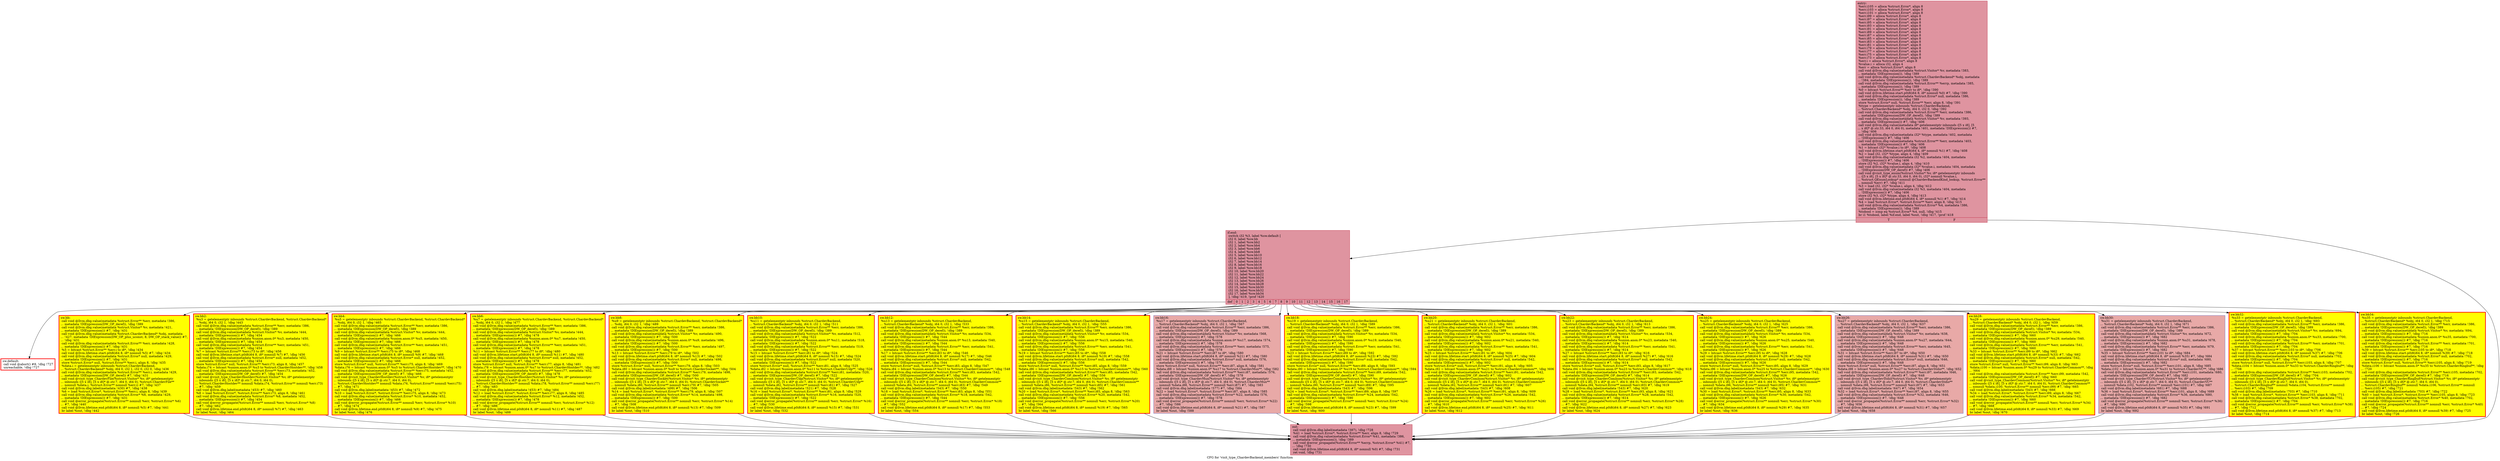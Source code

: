 digraph "CFG for 'visit_type_ChardevBackend_members' function" {
	label="CFG for 'visit_type_ChardevBackend_members' function";

	Node0x55ff89c73d80 [shape=record,color="#b70d28ff", style=filled, fillcolor="#b70d2870",label="{entry:\l  %err.i105 = alloca %struct.Error*, align 8\l  %err.i103 = alloca %struct.Error*, align 8\l  %err.i101 = alloca %struct.Error*, align 8\l  %err.i99 = alloca %struct.Error*, align 8\l  %err.i97 = alloca %struct.Error*, align 8\l  %err.i95 = alloca %struct.Error*, align 8\l  %err.i93 = alloca %struct.Error*, align 8\l  %err.i91 = alloca %struct.Error*, align 8\l  %err.i89 = alloca %struct.Error*, align 8\l  %err.i87 = alloca %struct.Error*, align 8\l  %err.i85 = alloca %struct.Error*, align 8\l  %err.i83 = alloca %struct.Error*, align 8\l  %err.i81 = alloca %struct.Error*, align 8\l  %err.i79 = alloca %struct.Error*, align 8\l  %err.i77 = alloca %struct.Error*, align 8\l  %err.i75 = alloca %struct.Error*, align 8\l  %err.i73 = alloca %struct.Error*, align 8\l  %err.i = alloca %struct.Error*, align 8\l  %value.i = alloca i32, align 4\l  %err = alloca %struct.Error*, align 8\l  call void @llvm.dbg.value(metadata %struct.Visitor* %v, metadata !383,\l... metadata !DIExpression()), !dbg !389\l  call void @llvm.dbg.value(metadata %struct.ChardevBackend* %obj, metadata\l... !384, metadata !DIExpression()), !dbg !389\l  call void @llvm.dbg.value(metadata %struct.Error** %errp, metadata !385,\l... metadata !DIExpression()), !dbg !389\l  %0 = bitcast %struct.Error** %err to i8*, !dbg !390\l  call void @llvm.lifetime.start.p0i8(i64 8, i8* nonnull %0) #7, !dbg !390\l  call void @llvm.dbg.value(metadata %struct.Error* null, metadata !386,\l... metadata !DIExpression()), !dbg !389\l  store %struct.Error* null, %struct.Error** %err, align 8, !dbg !391\l  %type = getelementptr inbounds %struct.ChardevBackend,\l... %struct.ChardevBackend* %obj, i64 0, i32 0, !dbg !392\l  call void @llvm.dbg.value(metadata %struct.Error** %err, metadata !386,\l... metadata !DIExpression(DW_OP_deref)), !dbg !389\l  call void @llvm.dbg.value(metadata %struct.Visitor* %v, metadata !393,\l... metadata !DIExpression()) #7, !dbg !406\l  call void @llvm.dbg.value(metadata i8* getelementptr inbounds ([5 x i8], [5\l... x i8]* @.str.33, i64 0, i64 0), metadata !401, metadata !DIExpression()) #7,\l... !dbg !406\l  call void @llvm.dbg.value(metadata i32* %type, metadata !402, metadata\l... !DIExpression()) #7, !dbg !406\l  call void @llvm.dbg.value(metadata %struct.Error** %err, metadata !403,\l... metadata !DIExpression()) #7, !dbg !406\l  %1 = bitcast i32* %value.i to i8*, !dbg !408\l  call void @llvm.lifetime.start.p0i8(i64 4, i8* nonnull %1) #7, !dbg !408\l  %2 = load i32, i32* %type, align 4, !dbg !409\l  call void @llvm.dbg.value(metadata i32 %2, metadata !404, metadata\l... !DIExpression()) #7, !dbg !406\l  store i32 %2, i32* %value.i, align 4, !dbg !410\l  call void @llvm.dbg.value(metadata i32* %value.i, metadata !404, metadata\l... !DIExpression(DW_OP_deref)) #7, !dbg !406\l  call void @visit_type_enum(%struct.Visitor* %v, i8* getelementptr inbounds\l... ([5 x i8], [5 x i8]* @.str.33, i64 0, i64 0), i32* nonnull %value.i,\l... %struct.QEnumLookup* nonnull @ChardevBackendKind_lookup, %struct.Error**\l... nonnull %err) #7, !dbg !411\l  %3 = load i32, i32* %value.i, align 4, !dbg !412\l  call void @llvm.dbg.value(metadata i32 %3, metadata !404, metadata\l... !DIExpression()) #7, !dbg !406\l  store i32 %3, i32* %type, align 4, !dbg !413\l  call void @llvm.lifetime.end.p0i8(i64 4, i8* nonnull %1) #7, !dbg !414\l  %4 = load %struct.Error*, %struct.Error** %err, align 8, !dbg !415\l  call void @llvm.dbg.value(metadata %struct.Error* %4, metadata !386,\l... metadata !DIExpression()), !dbg !389\l  %tobool = icmp eq %struct.Error* %4, null, !dbg !415\l  br i1 %tobool, label %if.end, label %out, !dbg !417, !prof !418\l|{<s0>T|<s1>F}}"];
	Node0x55ff89c73d80:s0 -> Node0x55ff89be5550;
	Node0x55ff89c73d80:s1 -> Node0x55ff89c824e0;
	Node0x55ff89be5550 [shape=record,color="#b70d28ff", style=filled, fillcolor="#b70d2870",label="{if.end:                                           \l  switch i32 %3, label %sw.default [\l    i32 0, label %sw.bb\l    i32 1, label %sw.bb2\l    i32 2, label %sw.bb4\l    i32 3, label %sw.bb6\l    i32 4, label %sw.bb8\l    i32 5, label %sw.bb10\l    i32 6, label %sw.bb12\l    i32 7, label %sw.bb14\l    i32 8, label %sw.bb16\l    i32 9, label %sw.bb18\l    i32 10, label %sw.bb20\l    i32 11, label %sw.bb22\l    i32 12, label %sw.bb24\l    i32 13, label %sw.bb26\l    i32 14, label %sw.bb28\l    i32 15, label %sw.bb30\l    i32 16, label %sw.bb32\l    i32 17, label %sw.bb34\l  ], !dbg !419, !prof !420\l|{<s0>def|<s1>0|<s2>1|<s3>2|<s4>3|<s5>4|<s6>5|<s7>6|<s8>7|<s9>8|<s10>9|<s11>10|<s12>11|<s13>12|<s14>13|<s15>14|<s16>15|<s17>16|<s18>17}}"];
	Node0x55ff89be5550:s0 -> Node0x55ff89c82a90;
	Node0x55ff89be5550:s1 -> Node0x55ff89c82ea0;
	Node0x55ff89be5550:s2 -> Node0x55ff89c83380;
	Node0x55ff89be5550:s3 -> Node0x55ff89c83940;
	Node0x55ff89be5550:s4 -> Node0x55ff89c83f10;
	Node0x55ff89be5550:s5 -> Node0x55ff89c84660;
	Node0x55ff89be5550:s6 -> Node0x55ff89c84c20;
	Node0x55ff89be5550:s7 -> Node0x55ff89c851e0;
	Node0x55ff89be5550:s8 -> Node0x55ff89c857a0;
	Node0x55ff89be5550:s9 -> Node0x55ff89c85d60;
	Node0x55ff89be5550:s10 -> Node0x55ff89c86320;
	Node0x55ff89be5550:s11 -> Node0x55ff89c868e0;
	Node0x55ff89be5550:s12 -> Node0x55ff89c87700;
	Node0x55ff89be5550:s13 -> Node0x55ff89c844d0;
	Node0x55ff89be5550:s14 -> Node0x55ff89c88590;
	Node0x55ff89be5550:s15 -> Node0x55ff89c88b50;
	Node0x55ff89be5550:s16 -> Node0x55ff89c89110;
	Node0x55ff89be5550:s17 -> Node0x55ff89c896d0;
	Node0x55ff89be5550:s18 -> Node0x55ff89c89c90;
	Node0x55ff89c82ea0 [shape=record,penwidth=3.0, style="filled", color="red", fillcolor="yellow",label="{sw.bb:                                            \l  call void @llvm.dbg.value(metadata %struct.Error** %err, metadata !386,\l... metadata !DIExpression(DW_OP_deref)), !dbg !389\l  call void @llvm.dbg.value(metadata %struct.Visitor* %v, metadata !421,\l... metadata !DIExpression()) #7, !dbg !431\l  call void @llvm.dbg.value(metadata %struct.ChardevBackend* %obj, metadata\l... !427, metadata !DIExpression(DW_OP_plus_uconst, 8, DW_OP_stack_value)) #7,\l... !dbg !431\l  call void @llvm.dbg.value(metadata %struct.Error** %err, metadata !428,\l... metadata !DIExpression()) #7, !dbg !431\l  %5 = bitcast %struct.Error** %err.i to i8*, !dbg !434\l  call void @llvm.lifetime.start.p0i8(i64 8, i8* nonnull %5) #7, !dbg !434\l  call void @llvm.dbg.value(metadata %struct.Error* null, metadata !429,\l... metadata !DIExpression()) #7, !dbg !431\l  store %struct.Error* null, %struct.Error** %err.i, align 8, !dbg !435\l  %data.i = getelementptr inbounds %struct.ChardevBackend,\l... %struct.ChardevBackend* %obj, i64 0, i32 1, i32 0, i32 0, !dbg !436\l  call void @llvm.dbg.value(metadata %struct.Error** %err.i, metadata !429,\l... metadata !DIExpression(DW_OP_deref)) #7, !dbg !431\l  call void @visit_type_ChardevFile(%struct.Visitor* %v, i8* getelementptr\l... inbounds ([5 x i8], [5 x i8]* @.str.7, i64 0, i64 0), %struct.ChardevFile**\l... nonnull %data.i, %struct.Error** nonnull %err.i) #7, !dbg !437\l  call void @llvm.dbg.label(metadata !430) #7, !dbg !438\l  %6 = load %struct.Error*, %struct.Error** %err.i, align 8, !dbg !439\l  call void @llvm.dbg.value(metadata %struct.Error* %6, metadata !429,\l... metadata !DIExpression()) #7, !dbg !431\l  call void @error_propagate(%struct.Error** nonnull %err, %struct.Error* %6)\l... #7, !dbg !440\l  call void @llvm.lifetime.end.p0i8(i64 8, i8* nonnull %5) #7, !dbg !441\l  br label %out, !dbg !442\l}"];
	Node0x55ff89c82ea0 -> Node0x55ff89c824e0;
	Node0x55ff89c83380 [shape=record,penwidth=3.0, style="filled", color="red", fillcolor="yellow",label="{sw.bb2:                                           \l  %u3 = getelementptr inbounds %struct.ChardevBackend, %struct.ChardevBackend*\l... %obj, i64 0, i32 1, !dbg !443\l  call void @llvm.dbg.value(metadata %struct.Error** %err, metadata !386,\l... metadata !DIExpression(DW_OP_deref)), !dbg !389\l  call void @llvm.dbg.value(metadata %struct.Visitor* %v, metadata !444,\l... metadata !DIExpression()) #7, !dbg !454\l  call void @llvm.dbg.value(metadata %union.anon.0* %u3, metadata !450,\l... metadata !DIExpression()) #7, !dbg !454\l  call void @llvm.dbg.value(metadata %struct.Error** %err, metadata !451,\l... metadata !DIExpression()) #7, !dbg !454\l  %7 = bitcast %struct.Error** %err.i73 to i8*, !dbg !456\l  call void @llvm.lifetime.start.p0i8(i64 8, i8* nonnull %7) #7, !dbg !456\l  call void @llvm.dbg.value(metadata %struct.Error* null, metadata !452,\l... metadata !DIExpression()) #7, !dbg !454\l  store %struct.Error* null, %struct.Error** %err.i73, align 8, !dbg !457\l  %data.i74 = bitcast %union.anon.0* %u3 to %struct.ChardevHostdev**, !dbg !458\l  call void @llvm.dbg.value(metadata %struct.Error** %err.i73, metadata !452,\l... metadata !DIExpression(DW_OP_deref)) #7, !dbg !454\l  call void @visit_type_ChardevHostdev(%struct.Visitor* %v, i8* getelementptr\l... inbounds ([5 x i8], [5 x i8]* @.str.7, i64 0, i64 0),\l... %struct.ChardevHostdev** nonnull %data.i74, %struct.Error** nonnull %err.i73)\l... #7, !dbg !459\l  call void @llvm.dbg.label(metadata !453) #7, !dbg !460\l  %8 = load %struct.Error*, %struct.Error** %err.i73, align 8, !dbg !461\l  call void @llvm.dbg.value(metadata %struct.Error* %8, metadata !452,\l... metadata !DIExpression()) #7, !dbg !454\l  call void @error_propagate(%struct.Error** nonnull %err, %struct.Error* %8)\l... #7, !dbg !462\l  call void @llvm.lifetime.end.p0i8(i64 8, i8* nonnull %7) #7, !dbg !463\l  br label %out, !dbg !464\l}"];
	Node0x55ff89c83380 -> Node0x55ff89c824e0;
	Node0x55ff89c83940 [shape=record,penwidth=3.0, style="filled", color="red", fillcolor="yellow",label="{sw.bb4:                                           \l  %u5 = getelementptr inbounds %struct.ChardevBackend, %struct.ChardevBackend*\l... %obj, i64 0, i32 1, !dbg !465\l  call void @llvm.dbg.value(metadata %struct.Error** %err, metadata !386,\l... metadata !DIExpression(DW_OP_deref)), !dbg !389\l  call void @llvm.dbg.value(metadata %struct.Visitor* %v, metadata !444,\l... metadata !DIExpression()) #7, !dbg !466\l  call void @llvm.dbg.value(metadata %union.anon.0* %u5, metadata !450,\l... metadata !DIExpression()) #7, !dbg !466\l  call void @llvm.dbg.value(metadata %struct.Error** %err, metadata !451,\l... metadata !DIExpression()) #7, !dbg !466\l  %9 = bitcast %struct.Error** %err.i75 to i8*, !dbg !468\l  call void @llvm.lifetime.start.p0i8(i64 8, i8* nonnull %9) #7, !dbg !468\l  call void @llvm.dbg.value(metadata %struct.Error* null, metadata !452,\l... metadata !DIExpression()) #7, !dbg !466\l  store %struct.Error* null, %struct.Error** %err.i75, align 8, !dbg !469\l  %data.i76 = bitcast %union.anon.0* %u5 to %struct.ChardevHostdev**, !dbg !470\l  call void @llvm.dbg.value(metadata %struct.Error** %err.i75, metadata !452,\l... metadata !DIExpression(DW_OP_deref)) #7, !dbg !466\l  call void @visit_type_ChardevHostdev(%struct.Visitor* %v, i8* getelementptr\l... inbounds ([5 x i8], [5 x i8]* @.str.7, i64 0, i64 0),\l... %struct.ChardevHostdev** nonnull %data.i76, %struct.Error** nonnull %err.i75)\l... #7, !dbg !471\l  call void @llvm.dbg.label(metadata !453) #7, !dbg !472\l  %10 = load %struct.Error*, %struct.Error** %err.i75, align 8, !dbg !473\l  call void @llvm.dbg.value(metadata %struct.Error* %10, metadata !452,\l... metadata !DIExpression()) #7, !dbg !466\l  call void @error_propagate(%struct.Error** nonnull %err, %struct.Error* %10)\l... #7, !dbg !474\l  call void @llvm.lifetime.end.p0i8(i64 8, i8* nonnull %9) #7, !dbg !475\l  br label %out, !dbg !476\l}"];
	Node0x55ff89c83940 -> Node0x55ff89c824e0;
	Node0x55ff89c83f10 [shape=record,penwidth=3.0, style="filled", color="red", fillcolor="yellow",label="{sw.bb6:                                           \l  %u7 = getelementptr inbounds %struct.ChardevBackend, %struct.ChardevBackend*\l... %obj, i64 0, i32 1, !dbg !477\l  call void @llvm.dbg.value(metadata %struct.Error** %err, metadata !386,\l... metadata !DIExpression(DW_OP_deref)), !dbg !389\l  call void @llvm.dbg.value(metadata %struct.Visitor* %v, metadata !444,\l... metadata !DIExpression()) #7, !dbg !478\l  call void @llvm.dbg.value(metadata %union.anon.0* %u7, metadata !450,\l... metadata !DIExpression()) #7, !dbg !478\l  call void @llvm.dbg.value(metadata %struct.Error** %err, metadata !451,\l... metadata !DIExpression()) #7, !dbg !478\l  %11 = bitcast %struct.Error** %err.i77 to i8*, !dbg !480\l  call void @llvm.lifetime.start.p0i8(i64 8, i8* nonnull %11) #7, !dbg !480\l  call void @llvm.dbg.value(metadata %struct.Error* null, metadata !452,\l... metadata !DIExpression()) #7, !dbg !478\l  store %struct.Error* null, %struct.Error** %err.i77, align 8, !dbg !481\l  %data.i78 = bitcast %union.anon.0* %u7 to %struct.ChardevHostdev**, !dbg !482\l  call void @llvm.dbg.value(metadata %struct.Error** %err.i77, metadata !452,\l... metadata !DIExpression(DW_OP_deref)) #7, !dbg !478\l  call void @visit_type_ChardevHostdev(%struct.Visitor* %v, i8* getelementptr\l... inbounds ([5 x i8], [5 x i8]* @.str.7, i64 0, i64 0),\l... %struct.ChardevHostdev** nonnull %data.i78, %struct.Error** nonnull %err.i77)\l... #7, !dbg !483\l  call void @llvm.dbg.label(metadata !453) #7, !dbg !484\l  %12 = load %struct.Error*, %struct.Error** %err.i77, align 8, !dbg !485\l  call void @llvm.dbg.value(metadata %struct.Error* %12, metadata !452,\l... metadata !DIExpression()) #7, !dbg !478\l  call void @error_propagate(%struct.Error** nonnull %err, %struct.Error* %12)\l... #7, !dbg !486\l  call void @llvm.lifetime.end.p0i8(i64 8, i8* nonnull %11) #7, !dbg !487\l  br label %out, !dbg !488\l}"];
	Node0x55ff89c83f10 -> Node0x55ff89c824e0;
	Node0x55ff89c84660 [shape=record,penwidth=3.0, style="filled", color="red", fillcolor="yellow",label="{sw.bb8:                                           \l  %u9 = getelementptr inbounds %struct.ChardevBackend, %struct.ChardevBackend*\l... %obj, i64 0, i32 1, !dbg !489\l  call void @llvm.dbg.value(metadata %struct.Error** %err, metadata !386,\l... metadata !DIExpression(DW_OP_deref)), !dbg !389\l  call void @llvm.dbg.value(metadata %struct.Visitor* %v, metadata !490,\l... metadata !DIExpression()) #7, !dbg !500\l  call void @llvm.dbg.value(metadata %union.anon.0* %u9, metadata !496,\l... metadata !DIExpression()) #7, !dbg !500\l  call void @llvm.dbg.value(metadata %struct.Error** %err, metadata !497,\l... metadata !DIExpression()) #7, !dbg !500\l  %13 = bitcast %struct.Error** %err.i79 to i8*, !dbg !502\l  call void @llvm.lifetime.start.p0i8(i64 8, i8* nonnull %13) #7, !dbg !502\l  call void @llvm.dbg.value(metadata %struct.Error* null, metadata !498,\l... metadata !DIExpression()) #7, !dbg !500\l  store %struct.Error* null, %struct.Error** %err.i79, align 8, !dbg !503\l  %data.i80 = bitcast %union.anon.0* %u9 to %struct.ChardevSocket**, !dbg !504\l  call void @llvm.dbg.value(metadata %struct.Error** %err.i79, metadata !498,\l... metadata !DIExpression(DW_OP_deref)) #7, !dbg !500\l  call void @visit_type_ChardevSocket(%struct.Visitor* %v, i8* getelementptr\l... inbounds ([5 x i8], [5 x i8]* @.str.7, i64 0, i64 0), %struct.ChardevSocket**\l... nonnull %data.i80, %struct.Error** nonnull %err.i79) #7, !dbg !505\l  call void @llvm.dbg.label(metadata !499) #7, !dbg !506\l  %14 = load %struct.Error*, %struct.Error** %err.i79, align 8, !dbg !507\l  call void @llvm.dbg.value(metadata %struct.Error* %14, metadata !498,\l... metadata !DIExpression()) #7, !dbg !500\l  call void @error_propagate(%struct.Error** nonnull %err, %struct.Error* %14)\l... #7, !dbg !508\l  call void @llvm.lifetime.end.p0i8(i64 8, i8* nonnull %13) #7, !dbg !509\l  br label %out, !dbg !510\l}"];
	Node0x55ff89c84660 -> Node0x55ff89c824e0;
	Node0x55ff89c84c20 [shape=record,penwidth=3.0, style="filled", color="red", fillcolor="yellow",label="{sw.bb10:                                          \l  %u11 = getelementptr inbounds %struct.ChardevBackend,\l... %struct.ChardevBackend* %obj, i64 0, i32 1, !dbg !511\l  call void @llvm.dbg.value(metadata %struct.Error** %err, metadata !386,\l... metadata !DIExpression(DW_OP_deref)), !dbg !389\l  call void @llvm.dbg.value(metadata %struct.Visitor* %v, metadata !512,\l... metadata !DIExpression()) #7, !dbg !522\l  call void @llvm.dbg.value(metadata %union.anon.0* %u11, metadata !518,\l... metadata !DIExpression()) #7, !dbg !522\l  call void @llvm.dbg.value(metadata %struct.Error** %err, metadata !519,\l... metadata !DIExpression()) #7, !dbg !522\l  %15 = bitcast %struct.Error** %err.i81 to i8*, !dbg !524\l  call void @llvm.lifetime.start.p0i8(i64 8, i8* nonnull %15) #7, !dbg !524\l  call void @llvm.dbg.value(metadata %struct.Error* null, metadata !520,\l... metadata !DIExpression()) #7, !dbg !522\l  store %struct.Error* null, %struct.Error** %err.i81, align 8, !dbg !525\l  %data.i82 = bitcast %union.anon.0* %u11 to %struct.ChardevUdp**, !dbg !526\l  call void @llvm.dbg.value(metadata %struct.Error** %err.i81, metadata !520,\l... metadata !DIExpression(DW_OP_deref)) #7, !dbg !522\l  call void @visit_type_ChardevUdp(%struct.Visitor* %v, i8* getelementptr\l... inbounds ([5 x i8], [5 x i8]* @.str.7, i64 0, i64 0), %struct.ChardevUdp**\l... nonnull %data.i82, %struct.Error** nonnull %err.i81) #7, !dbg !527\l  call void @llvm.dbg.label(metadata !521) #7, !dbg !528\l  %16 = load %struct.Error*, %struct.Error** %err.i81, align 8, !dbg !529\l  call void @llvm.dbg.value(metadata %struct.Error* %16, metadata !520,\l... metadata !DIExpression()) #7, !dbg !522\l  call void @error_propagate(%struct.Error** nonnull %err, %struct.Error* %16)\l... #7, !dbg !530\l  call void @llvm.lifetime.end.p0i8(i64 8, i8* nonnull %15) #7, !dbg !531\l  br label %out, !dbg !532\l}"];
	Node0x55ff89c84c20 -> Node0x55ff89c824e0;
	Node0x55ff89c851e0 [shape=record,penwidth=3.0, style="filled", color="red", fillcolor="yellow",label="{sw.bb12:                                          \l  %u13 = getelementptr inbounds %struct.ChardevBackend,\l... %struct.ChardevBackend* %obj, i64 0, i32 1, !dbg !533\l  call void @llvm.dbg.value(metadata %struct.Error** %err, metadata !386,\l... metadata !DIExpression(DW_OP_deref)), !dbg !389\l  call void @llvm.dbg.value(metadata %struct.Visitor* %v, metadata !534,\l... metadata !DIExpression()) #7, !dbg !544\l  call void @llvm.dbg.value(metadata %union.anon.0* %u13, metadata !540,\l... metadata !DIExpression()) #7, !dbg !544\l  call void @llvm.dbg.value(metadata %struct.Error** %err, metadata !541,\l... metadata !DIExpression()) #7, !dbg !544\l  %17 = bitcast %struct.Error** %err.i83 to i8*, !dbg !546\l  call void @llvm.lifetime.start.p0i8(i64 8, i8* nonnull %17) #7, !dbg !546\l  call void @llvm.dbg.value(metadata %struct.Error* null, metadata !542,\l... metadata !DIExpression()) #7, !dbg !544\l  store %struct.Error* null, %struct.Error** %err.i83, align 8, !dbg !547\l  %data.i84 = bitcast %union.anon.0* %u13 to %struct.ChardevCommon**, !dbg !548\l  call void @llvm.dbg.value(metadata %struct.Error** %err.i83, metadata !542,\l... metadata !DIExpression(DW_OP_deref)) #7, !dbg !544\l  call void @visit_type_ChardevCommon(%struct.Visitor* %v, i8* getelementptr\l... inbounds ([5 x i8], [5 x i8]* @.str.7, i64 0, i64 0), %struct.ChardevCommon**\l... nonnull %data.i84, %struct.Error** nonnull %err.i83) #7, !dbg !549\l  call void @llvm.dbg.label(metadata !543) #7, !dbg !550\l  %18 = load %struct.Error*, %struct.Error** %err.i83, align 8, !dbg !551\l  call void @llvm.dbg.value(metadata %struct.Error* %18, metadata !542,\l... metadata !DIExpression()) #7, !dbg !544\l  call void @error_propagate(%struct.Error** nonnull %err, %struct.Error* %18)\l... #7, !dbg !552\l  call void @llvm.lifetime.end.p0i8(i64 8, i8* nonnull %17) #7, !dbg !553\l  br label %out, !dbg !554\l}"];
	Node0x55ff89c851e0 -> Node0x55ff89c824e0;
	Node0x55ff89c857a0 [shape=record,penwidth=3.0, style="filled", color="red", fillcolor="yellow",label="{sw.bb14:                                          \l  %u15 = getelementptr inbounds %struct.ChardevBackend,\l... %struct.ChardevBackend* %obj, i64 0, i32 1, !dbg !555\l  call void @llvm.dbg.value(metadata %struct.Error** %err, metadata !386,\l... metadata !DIExpression(DW_OP_deref)), !dbg !389\l  call void @llvm.dbg.value(metadata %struct.Visitor* %v, metadata !534,\l... metadata !DIExpression()) #7, !dbg !556\l  call void @llvm.dbg.value(metadata %union.anon.0* %u15, metadata !540,\l... metadata !DIExpression()) #7, !dbg !556\l  call void @llvm.dbg.value(metadata %struct.Error** %err, metadata !541,\l... metadata !DIExpression()) #7, !dbg !556\l  %19 = bitcast %struct.Error** %err.i85 to i8*, !dbg !558\l  call void @llvm.lifetime.start.p0i8(i64 8, i8* nonnull %19) #7, !dbg !558\l  call void @llvm.dbg.value(metadata %struct.Error* null, metadata !542,\l... metadata !DIExpression()) #7, !dbg !556\l  store %struct.Error* null, %struct.Error** %err.i85, align 8, !dbg !559\l  %data.i86 = bitcast %union.anon.0* %u15 to %struct.ChardevCommon**, !dbg !560\l  call void @llvm.dbg.value(metadata %struct.Error** %err.i85, metadata !542,\l... metadata !DIExpression(DW_OP_deref)) #7, !dbg !556\l  call void @visit_type_ChardevCommon(%struct.Visitor* %v, i8* getelementptr\l... inbounds ([5 x i8], [5 x i8]* @.str.7, i64 0, i64 0), %struct.ChardevCommon**\l... nonnull %data.i86, %struct.Error** nonnull %err.i85) #7, !dbg !561\l  call void @llvm.dbg.label(metadata !543) #7, !dbg !562\l  %20 = load %struct.Error*, %struct.Error** %err.i85, align 8, !dbg !563\l  call void @llvm.dbg.value(metadata %struct.Error* %20, metadata !542,\l... metadata !DIExpression()) #7, !dbg !556\l  call void @error_propagate(%struct.Error** nonnull %err, %struct.Error* %20)\l... #7, !dbg !564\l  call void @llvm.lifetime.end.p0i8(i64 8, i8* nonnull %19) #7, !dbg !565\l  br label %out, !dbg !566\l}"];
	Node0x55ff89c857a0 -> Node0x55ff89c824e0;
	Node0x55ff89c85d60 [shape=record,color="#3d50c3ff", style=filled, fillcolor="#ca3b3770",label="{sw.bb16:                                          \l  %u17 = getelementptr inbounds %struct.ChardevBackend,\l... %struct.ChardevBackend* %obj, i64 0, i32 1, !dbg !567\l  call void @llvm.dbg.value(metadata %struct.Error** %err, metadata !386,\l... metadata !DIExpression(DW_OP_deref)), !dbg !389\l  call void @llvm.dbg.value(metadata %struct.Visitor* %v, metadata !568,\l... metadata !DIExpression()) #7, !dbg !578\l  call void @llvm.dbg.value(metadata %union.anon.0* %u17, metadata !574,\l... metadata !DIExpression()) #7, !dbg !578\l  call void @llvm.dbg.value(metadata %struct.Error** %err, metadata !575,\l... metadata !DIExpression()) #7, !dbg !578\l  %21 = bitcast %struct.Error** %err.i87 to i8*, !dbg !580\l  call void @llvm.lifetime.start.p0i8(i64 8, i8* nonnull %21) #7, !dbg !580\l  call void @llvm.dbg.value(metadata %struct.Error* null, metadata !576,\l... metadata !DIExpression()) #7, !dbg !578\l  store %struct.Error* null, %struct.Error** %err.i87, align 8, !dbg !581\l  %data.i88 = bitcast %union.anon.0* %u17 to %struct.ChardevMux**, !dbg !582\l  call void @llvm.dbg.value(metadata %struct.Error** %err.i87, metadata !576,\l... metadata !DIExpression(DW_OP_deref)) #7, !dbg !578\l  call void @visit_type_ChardevMux(%struct.Visitor* %v, i8* getelementptr\l... inbounds ([5 x i8], [5 x i8]* @.str.7, i64 0, i64 0), %struct.ChardevMux**\l... nonnull %data.i88, %struct.Error** nonnull %err.i87) #7, !dbg !583\l  call void @llvm.dbg.label(metadata !577) #7, !dbg !584\l  %22 = load %struct.Error*, %struct.Error** %err.i87, align 8, !dbg !585\l  call void @llvm.dbg.value(metadata %struct.Error* %22, metadata !576,\l... metadata !DIExpression()) #7, !dbg !578\l  call void @error_propagate(%struct.Error** nonnull %err, %struct.Error* %22)\l... #7, !dbg !586\l  call void @llvm.lifetime.end.p0i8(i64 8, i8* nonnull %21) #7, !dbg !587\l  br label %out, !dbg !588\l}"];
	Node0x55ff89c85d60 -> Node0x55ff89c824e0;
	Node0x55ff89c86320 [shape=record,penwidth=3.0, style="filled", color="red", fillcolor="yellow",label="{sw.bb18:                                          \l  %u19 = getelementptr inbounds %struct.ChardevBackend,\l... %struct.ChardevBackend* %obj, i64 0, i32 1, !dbg !589\l  call void @llvm.dbg.value(metadata %struct.Error** %err, metadata !386,\l... metadata !DIExpression(DW_OP_deref)), !dbg !389\l  call void @llvm.dbg.value(metadata %struct.Visitor* %v, metadata !534,\l... metadata !DIExpression()) #7, !dbg !590\l  call void @llvm.dbg.value(metadata %union.anon.0* %u19, metadata !540,\l... metadata !DIExpression()) #7, !dbg !590\l  call void @llvm.dbg.value(metadata %struct.Error** %err, metadata !541,\l... metadata !DIExpression()) #7, !dbg !590\l  %23 = bitcast %struct.Error** %err.i89 to i8*, !dbg !592\l  call void @llvm.lifetime.start.p0i8(i64 8, i8* nonnull %23) #7, !dbg !592\l  call void @llvm.dbg.value(metadata %struct.Error* null, metadata !542,\l... metadata !DIExpression()) #7, !dbg !590\l  store %struct.Error* null, %struct.Error** %err.i89, align 8, !dbg !593\l  %data.i90 = bitcast %union.anon.0* %u19 to %struct.ChardevCommon**, !dbg !594\l  call void @llvm.dbg.value(metadata %struct.Error** %err.i89, metadata !542,\l... metadata !DIExpression(DW_OP_deref)) #7, !dbg !590\l  call void @visit_type_ChardevCommon(%struct.Visitor* %v, i8* getelementptr\l... inbounds ([5 x i8], [5 x i8]* @.str.7, i64 0, i64 0), %struct.ChardevCommon**\l... nonnull %data.i90, %struct.Error** nonnull %err.i89) #7, !dbg !595\l  call void @llvm.dbg.label(metadata !543) #7, !dbg !596\l  %24 = load %struct.Error*, %struct.Error** %err.i89, align 8, !dbg !597\l  call void @llvm.dbg.value(metadata %struct.Error* %24, metadata !542,\l... metadata !DIExpression()) #7, !dbg !590\l  call void @error_propagate(%struct.Error** nonnull %err, %struct.Error* %24)\l... #7, !dbg !598\l  call void @llvm.lifetime.end.p0i8(i64 8, i8* nonnull %23) #7, !dbg !599\l  br label %out, !dbg !600\l}"];
	Node0x55ff89c86320 -> Node0x55ff89c824e0;
	Node0x55ff89c868e0 [shape=record,penwidth=3.0, style="filled", color="red", fillcolor="yellow",label="{sw.bb20:                                          \l  %u21 = getelementptr inbounds %struct.ChardevBackend,\l... %struct.ChardevBackend* %obj, i64 0, i32 1, !dbg !601\l  call void @llvm.dbg.value(metadata %struct.Error** %err, metadata !386,\l... metadata !DIExpression(DW_OP_deref)), !dbg !389\l  call void @llvm.dbg.value(metadata %struct.Visitor* %v, metadata !534,\l... metadata !DIExpression()) #7, !dbg !602\l  call void @llvm.dbg.value(metadata %union.anon.0* %u21, metadata !540,\l... metadata !DIExpression()) #7, !dbg !602\l  call void @llvm.dbg.value(metadata %struct.Error** %err, metadata !541,\l... metadata !DIExpression()) #7, !dbg !602\l  %25 = bitcast %struct.Error** %err.i91 to i8*, !dbg !604\l  call void @llvm.lifetime.start.p0i8(i64 8, i8* nonnull %25) #7, !dbg !604\l  call void @llvm.dbg.value(metadata %struct.Error* null, metadata !542,\l... metadata !DIExpression()) #7, !dbg !602\l  store %struct.Error* null, %struct.Error** %err.i91, align 8, !dbg !605\l  %data.i92 = bitcast %union.anon.0* %u21 to %struct.ChardevCommon**, !dbg !606\l  call void @llvm.dbg.value(metadata %struct.Error** %err.i91, metadata !542,\l... metadata !DIExpression(DW_OP_deref)) #7, !dbg !602\l  call void @visit_type_ChardevCommon(%struct.Visitor* %v, i8* getelementptr\l... inbounds ([5 x i8], [5 x i8]* @.str.7, i64 0, i64 0), %struct.ChardevCommon**\l... nonnull %data.i92, %struct.Error** nonnull %err.i91) #7, !dbg !607\l  call void @llvm.dbg.label(metadata !543) #7, !dbg !608\l  %26 = load %struct.Error*, %struct.Error** %err.i91, align 8, !dbg !609\l  call void @llvm.dbg.value(metadata %struct.Error* %26, metadata !542,\l... metadata !DIExpression()) #7, !dbg !602\l  call void @error_propagate(%struct.Error** nonnull %err, %struct.Error* %26)\l... #7, !dbg !610\l  call void @llvm.lifetime.end.p0i8(i64 8, i8* nonnull %25) #7, !dbg !611\l  br label %out, !dbg !612\l}"];
	Node0x55ff89c868e0 -> Node0x55ff89c824e0;
	Node0x55ff89c87700 [shape=record,penwidth=3.0, style="filled", color="red", fillcolor="yellow",label="{sw.bb22:                                          \l  %u23 = getelementptr inbounds %struct.ChardevBackend,\l... %struct.ChardevBackend* %obj, i64 0, i32 1, !dbg !613\l  call void @llvm.dbg.value(metadata %struct.Error** %err, metadata !386,\l... metadata !DIExpression(DW_OP_deref)), !dbg !389\l  call void @llvm.dbg.value(metadata %struct.Visitor* %v, metadata !534,\l... metadata !DIExpression()) #7, !dbg !614\l  call void @llvm.dbg.value(metadata %union.anon.0* %u23, metadata !540,\l... metadata !DIExpression()) #7, !dbg !614\l  call void @llvm.dbg.value(metadata %struct.Error** %err, metadata !541,\l... metadata !DIExpression()) #7, !dbg !614\l  %27 = bitcast %struct.Error** %err.i93 to i8*, !dbg !616\l  call void @llvm.lifetime.start.p0i8(i64 8, i8* nonnull %27) #7, !dbg !616\l  call void @llvm.dbg.value(metadata %struct.Error* null, metadata !542,\l... metadata !DIExpression()) #7, !dbg !614\l  store %struct.Error* null, %struct.Error** %err.i93, align 8, !dbg !617\l  %data.i94 = bitcast %union.anon.0* %u23 to %struct.ChardevCommon**, !dbg !618\l  call void @llvm.dbg.value(metadata %struct.Error** %err.i93, metadata !542,\l... metadata !DIExpression(DW_OP_deref)) #7, !dbg !614\l  call void @visit_type_ChardevCommon(%struct.Visitor* %v, i8* getelementptr\l... inbounds ([5 x i8], [5 x i8]* @.str.7, i64 0, i64 0), %struct.ChardevCommon**\l... nonnull %data.i94, %struct.Error** nonnull %err.i93) #7, !dbg !619\l  call void @llvm.dbg.label(metadata !543) #7, !dbg !620\l  %28 = load %struct.Error*, %struct.Error** %err.i93, align 8, !dbg !621\l  call void @llvm.dbg.value(metadata %struct.Error* %28, metadata !542,\l... metadata !DIExpression()) #7, !dbg !614\l  call void @error_propagate(%struct.Error** nonnull %err, %struct.Error* %28)\l... #7, !dbg !622\l  call void @llvm.lifetime.end.p0i8(i64 8, i8* nonnull %27) #7, !dbg !623\l  br label %out, !dbg !624\l}"];
	Node0x55ff89c87700 -> Node0x55ff89c824e0;
	Node0x55ff89c844d0 [shape=record,penwidth=3.0, style="filled", color="red", fillcolor="yellow",label="{sw.bb24:                                          \l  %u25 = getelementptr inbounds %struct.ChardevBackend,\l... %struct.ChardevBackend* %obj, i64 0, i32 1, !dbg !625\l  call void @llvm.dbg.value(metadata %struct.Error** %err, metadata !386,\l... metadata !DIExpression(DW_OP_deref)), !dbg !389\l  call void @llvm.dbg.value(metadata %struct.Visitor* %v, metadata !534,\l... metadata !DIExpression()) #7, !dbg !626\l  call void @llvm.dbg.value(metadata %union.anon.0* %u25, metadata !540,\l... metadata !DIExpression()) #7, !dbg !626\l  call void @llvm.dbg.value(metadata %struct.Error** %err, metadata !541,\l... metadata !DIExpression()) #7, !dbg !626\l  %29 = bitcast %struct.Error** %err.i95 to i8*, !dbg !628\l  call void @llvm.lifetime.start.p0i8(i64 8, i8* nonnull %29) #7, !dbg !628\l  call void @llvm.dbg.value(metadata %struct.Error* null, metadata !542,\l... metadata !DIExpression()) #7, !dbg !626\l  store %struct.Error* null, %struct.Error** %err.i95, align 8, !dbg !629\l  %data.i96 = bitcast %union.anon.0* %u25 to %struct.ChardevCommon**, !dbg !630\l  call void @llvm.dbg.value(metadata %struct.Error** %err.i95, metadata !542,\l... metadata !DIExpression(DW_OP_deref)) #7, !dbg !626\l  call void @visit_type_ChardevCommon(%struct.Visitor* %v, i8* getelementptr\l... inbounds ([5 x i8], [5 x i8]* @.str.7, i64 0, i64 0), %struct.ChardevCommon**\l... nonnull %data.i96, %struct.Error** nonnull %err.i95) #7, !dbg !631\l  call void @llvm.dbg.label(metadata !543) #7, !dbg !632\l  %30 = load %struct.Error*, %struct.Error** %err.i95, align 8, !dbg !633\l  call void @llvm.dbg.value(metadata %struct.Error* %30, metadata !542,\l... metadata !DIExpression()) #7, !dbg !626\l  call void @error_propagate(%struct.Error** nonnull %err, %struct.Error* %30)\l... #7, !dbg !634\l  call void @llvm.lifetime.end.p0i8(i64 8, i8* nonnull %29) #7, !dbg !635\l  br label %out, !dbg !636\l}"];
	Node0x55ff89c844d0 -> Node0x55ff89c824e0;
	Node0x55ff89c88590 [shape=record,color="#3d50c3ff", style=filled, fillcolor="#ca3b3770",label="{sw.bb26:                                          \l  %u27 = getelementptr inbounds %struct.ChardevBackend,\l... %struct.ChardevBackend* %obj, i64 0, i32 1, !dbg !637\l  call void @llvm.dbg.value(metadata %struct.Error** %err, metadata !386,\l... metadata !DIExpression(DW_OP_deref)), !dbg !389\l  call void @llvm.dbg.value(metadata %struct.Visitor* %v, metadata !638,\l... metadata !DIExpression()) #7, !dbg !648\l  call void @llvm.dbg.value(metadata %union.anon.0* %u27, metadata !644,\l... metadata !DIExpression()) #7, !dbg !648\l  call void @llvm.dbg.value(metadata %struct.Error** %err, metadata !645,\l... metadata !DIExpression()) #7, !dbg !648\l  %31 = bitcast %struct.Error** %err.i97 to i8*, !dbg !650\l  call void @llvm.lifetime.start.p0i8(i64 8, i8* nonnull %31) #7, !dbg !650\l  call void @llvm.dbg.value(metadata %struct.Error* null, metadata !646,\l... metadata !DIExpression()) #7, !dbg !648\l  store %struct.Error* null, %struct.Error** %err.i97, align 8, !dbg !651\l  %data.i98 = bitcast %union.anon.0* %u27 to %struct.ChardevStdio**, !dbg !652\l  call void @llvm.dbg.value(metadata %struct.Error** %err.i97, metadata !646,\l... metadata !DIExpression(DW_OP_deref)) #7, !dbg !648\l  call void @visit_type_ChardevStdio(%struct.Visitor* %v, i8* getelementptr\l... inbounds ([5 x i8], [5 x i8]* @.str.7, i64 0, i64 0), %struct.ChardevStdio**\l... nonnull %data.i98, %struct.Error** nonnull %err.i97) #7, !dbg !653\l  call void @llvm.dbg.label(metadata !647) #7, !dbg !654\l  %32 = load %struct.Error*, %struct.Error** %err.i97, align 8, !dbg !655\l  call void @llvm.dbg.value(metadata %struct.Error* %32, metadata !646,\l... metadata !DIExpression()) #7, !dbg !648\l  call void @error_propagate(%struct.Error** nonnull %err, %struct.Error* %32)\l... #7, !dbg !656\l  call void @llvm.lifetime.end.p0i8(i64 8, i8* nonnull %31) #7, !dbg !657\l  br label %out, !dbg !658\l}"];
	Node0x55ff89c88590 -> Node0x55ff89c824e0;
	Node0x55ff89c88b50 [shape=record,penwidth=3.0, style="filled", color="red", fillcolor="yellow",label="{sw.bb28:                                          \l  %u29 = getelementptr inbounds %struct.ChardevBackend,\l... %struct.ChardevBackend* %obj, i64 0, i32 1, !dbg !659\l  call void @llvm.dbg.value(metadata %struct.Error** %err, metadata !386,\l... metadata !DIExpression(DW_OP_deref)), !dbg !389\l  call void @llvm.dbg.value(metadata %struct.Visitor* %v, metadata !534,\l... metadata !DIExpression()) #7, !dbg !660\l  call void @llvm.dbg.value(metadata %union.anon.0* %u29, metadata !540,\l... metadata !DIExpression()) #7, !dbg !660\l  call void @llvm.dbg.value(metadata %struct.Error** %err, metadata !541,\l... metadata !DIExpression()) #7, !dbg !660\l  %33 = bitcast %struct.Error** %err.i99 to i8*, !dbg !662\l  call void @llvm.lifetime.start.p0i8(i64 8, i8* nonnull %33) #7, !dbg !662\l  call void @llvm.dbg.value(metadata %struct.Error* null, metadata !542,\l... metadata !DIExpression()) #7, !dbg !660\l  store %struct.Error* null, %struct.Error** %err.i99, align 8, !dbg !663\l  %data.i100 = bitcast %union.anon.0* %u29 to %struct.ChardevCommon**, !dbg\l... !664\l  call void @llvm.dbg.value(metadata %struct.Error** %err.i99, metadata !542,\l... metadata !DIExpression(DW_OP_deref)) #7, !dbg !660\l  call void @visit_type_ChardevCommon(%struct.Visitor* %v, i8* getelementptr\l... inbounds ([5 x i8], [5 x i8]* @.str.7, i64 0, i64 0), %struct.ChardevCommon**\l... nonnull %data.i100, %struct.Error** nonnull %err.i99) #7, !dbg !665\l  call void @llvm.dbg.label(metadata !543) #7, !dbg !666\l  %34 = load %struct.Error*, %struct.Error** %err.i99, align 8, !dbg !667\l  call void @llvm.dbg.value(metadata %struct.Error* %34, metadata !542,\l... metadata !DIExpression()) #7, !dbg !660\l  call void @error_propagate(%struct.Error** nonnull %err, %struct.Error* %34)\l... #7, !dbg !668\l  call void @llvm.lifetime.end.p0i8(i64 8, i8* nonnull %33) #7, !dbg !669\l  br label %out, !dbg !670\l}"];
	Node0x55ff89c88b50 -> Node0x55ff89c824e0;
	Node0x55ff89c89110 [shape=record,color="#3d50c3ff", style=filled, fillcolor="#ca3b3770",label="{sw.bb30:                                          \l  %u31 = getelementptr inbounds %struct.ChardevBackend,\l... %struct.ChardevBackend* %obj, i64 0, i32 1, !dbg !671\l  call void @llvm.dbg.value(metadata %struct.Error** %err, metadata !386,\l... metadata !DIExpression(DW_OP_deref)), !dbg !389\l  call void @llvm.dbg.value(metadata %struct.Visitor* %v, metadata !672,\l... metadata !DIExpression()) #7, !dbg !682\l  call void @llvm.dbg.value(metadata %union.anon.0* %u31, metadata !678,\l... metadata !DIExpression()) #7, !dbg !682\l  call void @llvm.dbg.value(metadata %struct.Error** %err, metadata !679,\l... metadata !DIExpression()) #7, !dbg !682\l  %35 = bitcast %struct.Error** %err.i101 to i8*, !dbg !684\l  call void @llvm.lifetime.start.p0i8(i64 8, i8* nonnull %35) #7, !dbg !684\l  call void @llvm.dbg.value(metadata %struct.Error* null, metadata !680,\l... metadata !DIExpression()) #7, !dbg !682\l  store %struct.Error* null, %struct.Error** %err.i101, align 8, !dbg !685\l  %data.i102 = bitcast %union.anon.0* %u31 to %struct.ChardevVC**, !dbg !686\l  call void @llvm.dbg.value(metadata %struct.Error** %err.i101, metadata !680,\l... metadata !DIExpression(DW_OP_deref)) #7, !dbg !682\l  call void @visit_type_ChardevVC(%struct.Visitor* %v, i8* getelementptr\l... inbounds ([5 x i8], [5 x i8]* @.str.7, i64 0, i64 0), %struct.ChardevVC**\l... nonnull %data.i102, %struct.Error** nonnull %err.i101) #7, !dbg !687\l  call void @llvm.dbg.label(metadata !681) #7, !dbg !688\l  %36 = load %struct.Error*, %struct.Error** %err.i101, align 8, !dbg !689\l  call void @llvm.dbg.value(metadata %struct.Error* %36, metadata !680,\l... metadata !DIExpression()) #7, !dbg !682\l  call void @error_propagate(%struct.Error** nonnull %err, %struct.Error* %36)\l... #7, !dbg !690\l  call void @llvm.lifetime.end.p0i8(i64 8, i8* nonnull %35) #7, !dbg !691\l  br label %out, !dbg !692\l}"];
	Node0x55ff89c89110 -> Node0x55ff89c824e0;
	Node0x55ff89c896d0 [shape=record,penwidth=3.0, style="filled", color="red", fillcolor="yellow",label="{sw.bb32:                                          \l  %u33 = getelementptr inbounds %struct.ChardevBackend,\l... %struct.ChardevBackend* %obj, i64 0, i32 1, !dbg !693\l  call void @llvm.dbg.value(metadata %struct.Error** %err, metadata !386,\l... metadata !DIExpression(DW_OP_deref)), !dbg !389\l  call void @llvm.dbg.value(metadata %struct.Visitor* %v, metadata !694,\l... metadata !DIExpression()) #7, !dbg !704\l  call void @llvm.dbg.value(metadata %union.anon.0* %u33, metadata !700,\l... metadata !DIExpression()) #7, !dbg !704\l  call void @llvm.dbg.value(metadata %struct.Error** %err, metadata !701,\l... metadata !DIExpression()) #7, !dbg !704\l  %37 = bitcast %struct.Error** %err.i103 to i8*, !dbg !706\l  call void @llvm.lifetime.start.p0i8(i64 8, i8* nonnull %37) #7, !dbg !706\l  call void @llvm.dbg.value(metadata %struct.Error* null, metadata !702,\l... metadata !DIExpression()) #7, !dbg !704\l  store %struct.Error* null, %struct.Error** %err.i103, align 8, !dbg !707\l  %data.i104 = bitcast %union.anon.0* %u33 to %struct.ChardevRingbuf**, !dbg\l... !708\l  call void @llvm.dbg.value(metadata %struct.Error** %err.i103, metadata !702,\l... metadata !DIExpression(DW_OP_deref)) #7, !dbg !704\l  call void @visit_type_ChardevRingbuf(%struct.Visitor* %v, i8* getelementptr\l... inbounds ([5 x i8], [5 x i8]* @.str.7, i64 0, i64 0),\l... %struct.ChardevRingbuf** nonnull %data.i104, %struct.Error** nonnull\l... %err.i103) #7, !dbg !709\l  call void @llvm.dbg.label(metadata !703) #7, !dbg !710\l  %38 = load %struct.Error*, %struct.Error** %err.i103, align 8, !dbg !711\l  call void @llvm.dbg.value(metadata %struct.Error* %38, metadata !702,\l... metadata !DIExpression()) #7, !dbg !704\l  call void @error_propagate(%struct.Error** nonnull %err, %struct.Error* %38)\l... #7, !dbg !712\l  call void @llvm.lifetime.end.p0i8(i64 8, i8* nonnull %37) #7, !dbg !713\l  br label %out, !dbg !714\l}"];
	Node0x55ff89c896d0 -> Node0x55ff89c824e0;
	Node0x55ff89c89c90 [shape=record,penwidth=3.0, style="filled", color="red", fillcolor="yellow",label="{sw.bb34:                                          \l  %u35 = getelementptr inbounds %struct.ChardevBackend,\l... %struct.ChardevBackend* %obj, i64 0, i32 1, !dbg !715\l  call void @llvm.dbg.value(metadata %struct.Error** %err, metadata !386,\l... metadata !DIExpression(DW_OP_deref)), !dbg !389\l  call void @llvm.dbg.value(metadata %struct.Visitor* %v, metadata !694,\l... metadata !DIExpression()) #7, !dbg !716\l  call void @llvm.dbg.value(metadata %union.anon.0* %u35, metadata !700,\l... metadata !DIExpression()) #7, !dbg !716\l  call void @llvm.dbg.value(metadata %struct.Error** %err, metadata !701,\l... metadata !DIExpression()) #7, !dbg !716\l  %39 = bitcast %struct.Error** %err.i105 to i8*, !dbg !718\l  call void @llvm.lifetime.start.p0i8(i64 8, i8* nonnull %39) #7, !dbg !718\l  call void @llvm.dbg.value(metadata %struct.Error* null, metadata !702,\l... metadata !DIExpression()) #7, !dbg !716\l  store %struct.Error* null, %struct.Error** %err.i105, align 8, !dbg !719\l  %data.i106 = bitcast %union.anon.0* %u35 to %struct.ChardevRingbuf**, !dbg\l... !720\l  call void @llvm.dbg.value(metadata %struct.Error** %err.i105, metadata !702,\l... metadata !DIExpression(DW_OP_deref)) #7, !dbg !716\l  call void @visit_type_ChardevRingbuf(%struct.Visitor* %v, i8* getelementptr\l... inbounds ([5 x i8], [5 x i8]* @.str.7, i64 0, i64 0),\l... %struct.ChardevRingbuf** nonnull %data.i106, %struct.Error** nonnull\l... %err.i105) #7, !dbg !721\l  call void @llvm.dbg.label(metadata !703) #7, !dbg !722\l  %40 = load %struct.Error*, %struct.Error** %err.i105, align 8, !dbg !723\l  call void @llvm.dbg.value(metadata %struct.Error* %40, metadata !702,\l... metadata !DIExpression()) #7, !dbg !716\l  call void @error_propagate(%struct.Error** nonnull %err, %struct.Error* %40)\l... #7, !dbg !724\l  call void @llvm.lifetime.end.p0i8(i64 8, i8* nonnull %39) #7, !dbg !725\l  br label %out, !dbg !726\l}"];
	Node0x55ff89c89c90 -> Node0x55ff89c824e0;
	Node0x55ff89c82a90 [shape=record,penwidth=3.0, color="red",label="{sw.default:                                       \l  call void @abort() #8, !dbg !727\l  unreachable, !dbg !727\l}"];
	Node0x55ff89c824e0 [shape=record,color="#b70d28ff", style=filled, fillcolor="#b70d2870",label="{out:                                              \l  call void @llvm.dbg.label(metadata !387), !dbg !728\l  %41 = load %struct.Error*, %struct.Error** %err, align 8, !dbg !729\l  call void @llvm.dbg.value(metadata %struct.Error* %41, metadata !386,\l... metadata !DIExpression()), !dbg !389\l  call void @error_propagate(%struct.Error** %errp, %struct.Error* %41) #7,\l... !dbg !730\l  call void @llvm.lifetime.end.p0i8(i64 8, i8* nonnull %0) #7, !dbg !731\l  ret void, !dbg !731\l}"];
}

